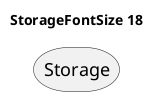 @startuml
'!include ../../../plantuml-styles/plantuml-ae-skinparam-ex.iuml

skinparam StorageFontSize 18

title StorageFontSize 18

storage Storage 
@enduml